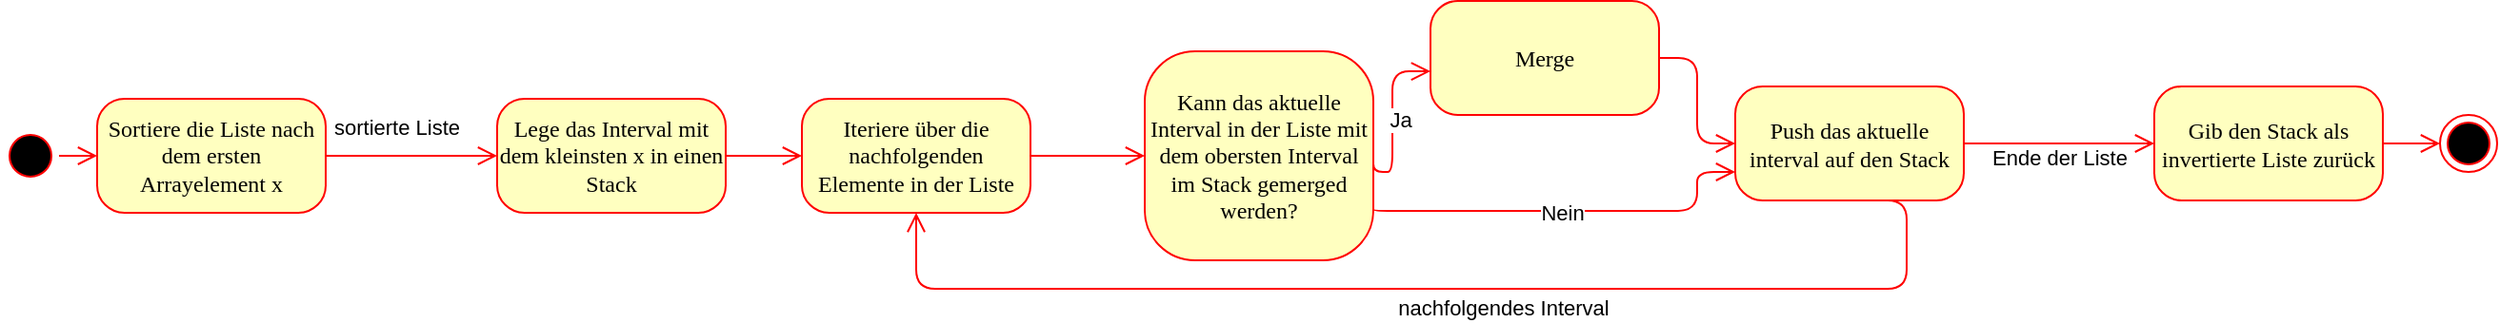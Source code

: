 <mxfile version="16.2.6" type="device"><diagram name="Page-1" id="58cdce13-f638-feb5-8d6f-7d28b1aa9fa0"><mxGraphModel dx="2062" dy="1124" grid="1" gridSize="10" guides="1" tooltips="1" connect="1" arrows="1" fold="1" page="1" pageScale="1" pageWidth="1654" pageHeight="1169" background="none" math="0" shadow="0"><root><mxCell id="0"/><mxCell id="1" parent="0"/><mxCell id="382b91b5511bd0f7-1" value="" style="ellipse;html=1;shape=startState;fillColor=#000000;strokeColor=#ff0000;rounded=1;shadow=0;comic=0;labelBackgroundColor=none;fontFamily=Verdana;fontSize=12;fontColor=#000000;align=center;direction=south;" parent="1" vertex="1"><mxGeometry x="40" y="135" width="30" height="30" as="geometry"/></mxCell><mxCell id="382b91b5511bd0f7-6" value="Sortiere die Liste nach dem ersten Arrayelement x" style="rounded=1;whiteSpace=wrap;html=1;arcSize=24;fillColor=#ffffc0;strokeColor=#ff0000;shadow=0;comic=0;labelBackgroundColor=none;fontFamily=Verdana;fontSize=12;fontColor=#000000;align=center;" parent="1" vertex="1"><mxGeometry x="90" y="120" width="120" height="60" as="geometry"/></mxCell><mxCell id="382b91b5511bd0f7-7" value="Iteriere über die nachfolgenden Elemente in der Liste" style="rounded=1;whiteSpace=wrap;html=1;arcSize=24;fillColor=#ffffc0;strokeColor=#ff0000;shadow=0;comic=0;labelBackgroundColor=none;fontFamily=Verdana;fontSize=12;fontColor=#000000;align=center;" parent="1" vertex="1"><mxGeometry x="460" y="120" width="120" height="60" as="geometry"/></mxCell><mxCell id="382b91b5511bd0f7-9" value="Lege das Interval mit dem kleinsten x in einen Stack" style="rounded=1;whiteSpace=wrap;html=1;arcSize=24;fillColor=#ffffc0;strokeColor=#ff0000;shadow=0;comic=0;labelBackgroundColor=none;fontFamily=Verdana;fontSize=12;fontColor=#000000;align=center;" parent="1" vertex="1"><mxGeometry x="300" y="120" width="120" height="60" as="geometry"/></mxCell><mxCell id="382b91b5511bd0f7-10" value="Merge" style="rounded=1;whiteSpace=wrap;html=1;arcSize=24;fillColor=#ffffc0;strokeColor=#ff0000;shadow=0;comic=0;labelBackgroundColor=none;fontFamily=Verdana;fontSize=12;fontColor=#000000;align=center;" parent="1" vertex="1"><mxGeometry x="790" y="68.5" width="120" height="60" as="geometry"/></mxCell><mxCell id="3cde6dad864a17aa-5" style="edgeStyle=elbowEdgeStyle;html=1;labelBackgroundColor=none;endArrow=open;endSize=8;strokeColor=#ff0000;fontFamily=Verdana;fontSize=12;align=left;exitX=1;exitY=0.5;exitDx=0;exitDy=0;" parent="1" source="382b91b5511bd0f7-6" target="382b91b5511bd0f7-9" edge="1"><mxGeometry relative="1" as="geometry"/></mxCell><mxCell id="2AlkUTj4oJOap6iU68ni-1" value="sortierte Liste" style="edgeLabel;html=1;align=center;verticalAlign=middle;resizable=0;points=[];" vertex="1" connectable="0" parent="3cde6dad864a17aa-5"><mxGeometry x="0.364" y="-3" relative="1" as="geometry"><mxPoint x="-25" y="-18" as="offset"/></mxGeometry></mxCell><mxCell id="2a3bc250acf0617d-9" style="edgeStyle=orthogonalEdgeStyle;html=1;labelBackgroundColor=none;endArrow=open;endSize=8;strokeColor=#ff0000;fontFamily=Verdana;fontSize=12;align=left;" parent="1" source="382b91b5511bd0f7-1" target="382b91b5511bd0f7-6" edge="1"><mxGeometry relative="1" as="geometry"/></mxCell><mxCell id="2AlkUTj4oJOap6iU68ni-2" style="edgeStyle=orthogonalEdgeStyle;html=1;exitX=1;exitY=0.5;entryX=0;entryY=0.5;labelBackgroundColor=none;endArrow=open;endSize=8;strokeColor=#ff0000;fontFamily=Verdana;fontSize=12;align=left;exitDx=0;exitDy=0;entryDx=0;entryDy=0;" edge="1" parent="1" source="382b91b5511bd0f7-9" target="382b91b5511bd0f7-7"><mxGeometry relative="1" as="geometry"><mxPoint x="530" y="210" as="sourcePoint"/><mxPoint x="690" y="210" as="targetPoint"/></mxGeometry></mxCell><mxCell id="2AlkUTj4oJOap6iU68ni-3" value="Kann das aktuelle Interval in der Liste mit dem obersten Interval im Stack gemerged werden? " style="rounded=1;whiteSpace=wrap;html=1;arcSize=24;fillColor=#ffffc0;strokeColor=#ff0000;shadow=0;comic=0;labelBackgroundColor=none;fontFamily=Verdana;fontSize=12;fontColor=#000000;align=center;" vertex="1" parent="1"><mxGeometry x="640" y="95" width="120" height="110" as="geometry"/></mxCell><mxCell id="2AlkUTj4oJOap6iU68ni-4" style="edgeStyle=orthogonalEdgeStyle;html=1;exitX=1;exitY=0.5;entryX=0;entryY=0.5;labelBackgroundColor=none;endArrow=open;endSize=8;strokeColor=#ff0000;fontFamily=Verdana;fontSize=12;align=left;exitDx=0;exitDy=0;entryDx=0;entryDy=0;" edge="1" parent="1" source="382b91b5511bd0f7-7" target="2AlkUTj4oJOap6iU68ni-3"><mxGeometry relative="1" as="geometry"><mxPoint x="600" y="160" as="sourcePoint"/><mxPoint x="680" y="160" as="targetPoint"/><Array as="points"><mxPoint x="610" y="150"/><mxPoint x="610" y="150"/></Array></mxGeometry></mxCell><mxCell id="2AlkUTj4oJOap6iU68ni-5" style="edgeStyle=orthogonalEdgeStyle;html=1;exitX=1;exitY=0.5;entryX=0;entryY=0.617;labelBackgroundColor=none;endArrow=open;endSize=8;strokeColor=#ff0000;fontFamily=Verdana;fontSize=12;align=left;exitDx=0;exitDy=0;entryDx=0;entryDy=0;entryPerimeter=0;" edge="1" parent="1" source="2AlkUTj4oJOap6iU68ni-3" target="382b91b5511bd0f7-10"><mxGeometry relative="1" as="geometry"><mxPoint x="590" y="168.5" as="sourcePoint"/><mxPoint x="640" y="168.5" as="targetPoint"/><Array as="points"><mxPoint x="770" y="158.5"/><mxPoint x="770" y="105.5"/></Array></mxGeometry></mxCell><mxCell id="2AlkUTj4oJOap6iU68ni-6" value="Ja" style="edgeLabel;html=1;align=center;verticalAlign=middle;resizable=0;points=[];" vertex="1" connectable="0" parent="2AlkUTj4oJOap6iU68ni-5"><mxGeometry x="0.007" y="-4" relative="1" as="geometry"><mxPoint as="offset"/></mxGeometry></mxCell><mxCell id="2AlkUTj4oJOap6iU68ni-7" value="Push das aktuelle interval auf den Stack" style="rounded=1;whiteSpace=wrap;html=1;arcSize=24;fillColor=#ffffc0;strokeColor=#ff0000;shadow=0;comic=0;labelBackgroundColor=none;fontFamily=Verdana;fontSize=12;fontColor=#000000;align=center;" vertex="1" parent="1"><mxGeometry x="950" y="113.5" width="120" height="60" as="geometry"/></mxCell><mxCell id="2AlkUTj4oJOap6iU68ni-8" style="edgeStyle=orthogonalEdgeStyle;html=1;exitX=1;exitY=0.5;entryX=0;entryY=0.5;labelBackgroundColor=none;endArrow=open;endSize=8;strokeColor=#ff0000;fontFamily=Verdana;fontSize=12;align=left;exitDx=0;exitDy=0;entryDx=0;entryDy=0;" edge="1" parent="1" source="382b91b5511bd0f7-10" target="2AlkUTj4oJOap6iU68ni-7"><mxGeometry relative="1" as="geometry"><mxPoint x="760" y="168.5" as="sourcePoint"/><mxPoint x="840" y="115.52" as="targetPoint"/><Array as="points"><mxPoint x="930" y="99"/><mxPoint x="930" y="144"/></Array></mxGeometry></mxCell><mxCell id="2AlkUTj4oJOap6iU68ni-11" style="edgeStyle=orthogonalEdgeStyle;html=1;entryX=0;entryY=0.75;labelBackgroundColor=none;endArrow=open;endSize=8;strokeColor=#ff0000;fontFamily=Verdana;fontSize=12;align=left;entryDx=0;entryDy=0;exitX=1;exitY=0.75;exitDx=0;exitDy=0;" edge="1" parent="1" source="2AlkUTj4oJOap6iU68ni-3" target="2AlkUTj4oJOap6iU68ni-7"><mxGeometry relative="1" as="geometry"><mxPoint x="820" y="188.5" as="sourcePoint"/><mxPoint x="1060" y="153.5" as="targetPoint"/><Array as="points"><mxPoint x="760" y="179"/><mxPoint x="930" y="179"/><mxPoint x="930" y="159"/></Array></mxGeometry></mxCell><mxCell id="2AlkUTj4oJOap6iU68ni-12" value="Nein" style="edgeLabel;html=1;align=center;verticalAlign=middle;resizable=0;points=[];" vertex="1" connectable="0" parent="2AlkUTj4oJOap6iU68ni-11"><mxGeometry x="-0.055" y="-1" relative="1" as="geometry"><mxPoint as="offset"/></mxGeometry></mxCell><mxCell id="2AlkUTj4oJOap6iU68ni-13" style="edgeStyle=orthogonalEdgeStyle;html=1;exitX=0.5;exitY=1;entryX=0.5;entryY=1;labelBackgroundColor=none;endArrow=open;endSize=8;strokeColor=#ff0000;fontFamily=Verdana;fontSize=12;align=left;exitDx=0;exitDy=0;entryDx=0;entryDy=0;" edge="1" parent="1" source="2AlkUTj4oJOap6iU68ni-7" target="382b91b5511bd0f7-7"><mxGeometry relative="1" as="geometry"><mxPoint x="800" y="160" as="sourcePoint"/><mxPoint x="850" y="160" as="targetPoint"/><Array as="points"><mxPoint x="1040" y="220"/><mxPoint x="520" y="220"/></Array></mxGeometry></mxCell><mxCell id="2AlkUTj4oJOap6iU68ni-14" value="nachfolgendes Interval" style="edgeLabel;html=1;align=center;verticalAlign=middle;resizable=0;points=[];" vertex="1" connectable="0" parent="2AlkUTj4oJOap6iU68ni-13"><mxGeometry x="-0.151" y="3" relative="1" as="geometry"><mxPoint x="-19" y="7" as="offset"/></mxGeometry></mxCell><mxCell id="24f968d109e7d6b4-3" value="" style="ellipse;html=1;shape=endState;fillColor=#000000;strokeColor=#ff0000;rounded=1;shadow=0;comic=0;labelBackgroundColor=none;fontFamily=Verdana;fontSize=12;fontColor=#000000;align=center;" parent="1" vertex="1"><mxGeometry x="1320" y="128.5" width="30" height="30" as="geometry"/></mxCell><mxCell id="3cde6dad864a17aa-12" style="edgeStyle=elbowEdgeStyle;html=1;labelBackgroundColor=none;endArrow=open;endSize=8;strokeColor=#ff0000;fontFamily=Verdana;fontSize=12;align=left;entryX=0;entryY=0.5;entryDx=0;entryDy=0;exitX=1;exitY=0.5;exitDx=0;exitDy=0;" parent="1" source="2AlkUTj4oJOap6iU68ni-7" target="2AlkUTj4oJOap6iU68ni-17" edge="1"><mxGeometry relative="1" as="geometry"><mxPoint x="1100" y="143.5" as="sourcePoint"/></mxGeometry></mxCell><mxCell id="2AlkUTj4oJOap6iU68ni-16" value="Ende der Liste" style="edgeLabel;html=1;align=center;verticalAlign=middle;resizable=0;points=[];" vertex="1" connectable="0" parent="3cde6dad864a17aa-12"><mxGeometry x="-0.2" y="-4" relative="1" as="geometry"><mxPoint x="10" y="3" as="offset"/></mxGeometry></mxCell><mxCell id="2AlkUTj4oJOap6iU68ni-17" value="Gib den Stack als invertierte Liste zurück" style="rounded=1;whiteSpace=wrap;html=1;arcSize=24;fillColor=#ffffc0;strokeColor=#ff0000;shadow=0;comic=0;labelBackgroundColor=none;fontFamily=Verdana;fontSize=12;fontColor=#000000;align=center;" vertex="1" parent="1"><mxGeometry x="1170" y="113.5" width="120" height="60" as="geometry"/></mxCell><mxCell id="2AlkUTj4oJOap6iU68ni-18" style="edgeStyle=orthogonalEdgeStyle;html=1;exitX=1;exitY=0.5;labelBackgroundColor=none;endArrow=open;endSize=8;strokeColor=#ff0000;fontFamily=Verdana;fontSize=12;align=left;exitDx=0;exitDy=0;entryX=0;entryY=0.5;entryDx=0;entryDy=0;" edge="1" parent="1" source="2AlkUTj4oJOap6iU68ni-17" target="24f968d109e7d6b4-3"><mxGeometry relative="1" as="geometry"><mxPoint x="430" y="160" as="sourcePoint"/><mxPoint x="1340" y="144" as="targetPoint"/><Array as="points"/></mxGeometry></mxCell></root></mxGraphModel></diagram></mxfile>